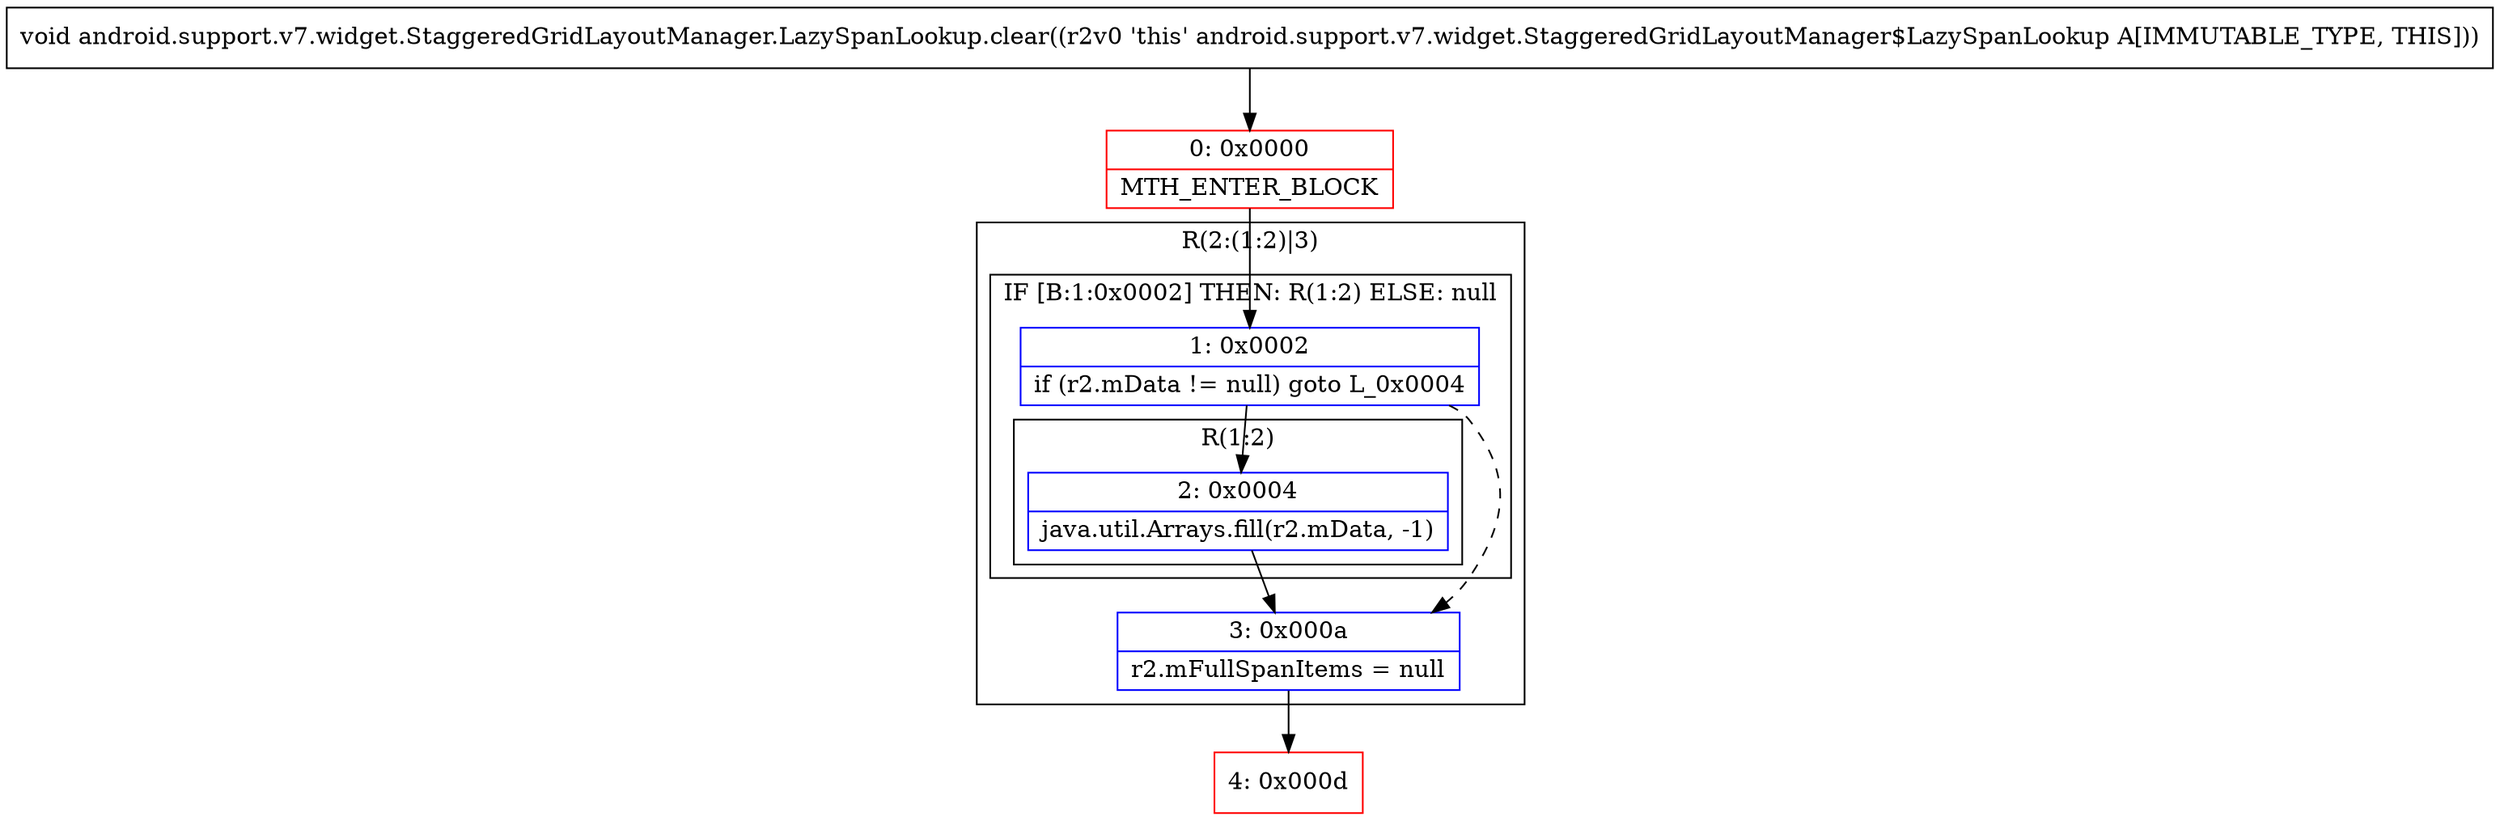 digraph "CFG forandroid.support.v7.widget.StaggeredGridLayoutManager.LazySpanLookup.clear()V" {
subgraph cluster_Region_526477708 {
label = "R(2:(1:2)|3)";
node [shape=record,color=blue];
subgraph cluster_IfRegion_1765348 {
label = "IF [B:1:0x0002] THEN: R(1:2) ELSE: null";
node [shape=record,color=blue];
Node_1 [shape=record,label="{1\:\ 0x0002|if (r2.mData != null) goto L_0x0004\l}"];
subgraph cluster_Region_1046135168 {
label = "R(1:2)";
node [shape=record,color=blue];
Node_2 [shape=record,label="{2\:\ 0x0004|java.util.Arrays.fill(r2.mData, \-1)\l}"];
}
}
Node_3 [shape=record,label="{3\:\ 0x000a|r2.mFullSpanItems = null\l}"];
}
Node_0 [shape=record,color=red,label="{0\:\ 0x0000|MTH_ENTER_BLOCK\l}"];
Node_4 [shape=record,color=red,label="{4\:\ 0x000d}"];
MethodNode[shape=record,label="{void android.support.v7.widget.StaggeredGridLayoutManager.LazySpanLookup.clear((r2v0 'this' android.support.v7.widget.StaggeredGridLayoutManager$LazySpanLookup A[IMMUTABLE_TYPE, THIS])) }"];
MethodNode -> Node_0;
Node_1 -> Node_2;
Node_1 -> Node_3[style=dashed];
Node_2 -> Node_3;
Node_3 -> Node_4;
Node_0 -> Node_1;
}

